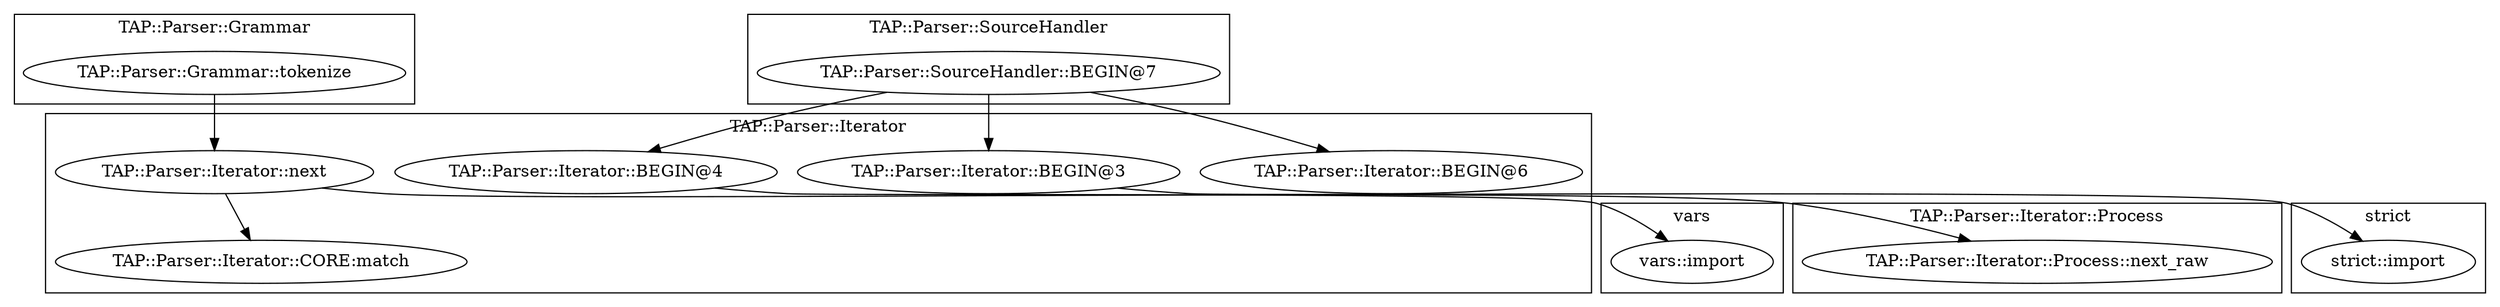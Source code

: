 digraph {
graph [overlap=false]
subgraph cluster_vars {
	label="vars";
	"vars::import";
}
subgraph cluster_strict {
	label="strict";
	"strict::import";
}
subgraph cluster_TAP_Parser_Grammar {
	label="TAP::Parser::Grammar";
	"TAP::Parser::Grammar::tokenize";
}
subgraph cluster_TAP_Parser_SourceHandler {
	label="TAP::Parser::SourceHandler";
	"TAP::Parser::SourceHandler::BEGIN@7";
}
subgraph cluster_TAP_Parser_Iterator {
	label="TAP::Parser::Iterator";
	"TAP::Parser::Iterator::BEGIN@4";
	"TAP::Parser::Iterator::next";
	"TAP::Parser::Iterator::CORE:match";
	"TAP::Parser::Iterator::BEGIN@3";
	"TAP::Parser::Iterator::BEGIN@6";
}
subgraph cluster_TAP_Parser_Iterator_Process {
	label="TAP::Parser::Iterator::Process";
	"TAP::Parser::Iterator::Process::next_raw";
}
"TAP::Parser::Iterator::next" -> "TAP::Parser::Iterator::Process::next_raw";
"TAP::Parser::SourceHandler::BEGIN@7" -> "TAP::Parser::Iterator::BEGIN@4";
"TAP::Parser::SourceHandler::BEGIN@7" -> "TAP::Parser::Iterator::BEGIN@6";
"TAP::Parser::Iterator::next" -> "TAP::Parser::Iterator::CORE:match";
"TAP::Parser::Iterator::BEGIN@4" -> "vars::import";
"TAP::Parser::Iterator::BEGIN@3" -> "strict::import";
"TAP::Parser::Grammar::tokenize" -> "TAP::Parser::Iterator::next";
"TAP::Parser::SourceHandler::BEGIN@7" -> "TAP::Parser::Iterator::BEGIN@3";
}
